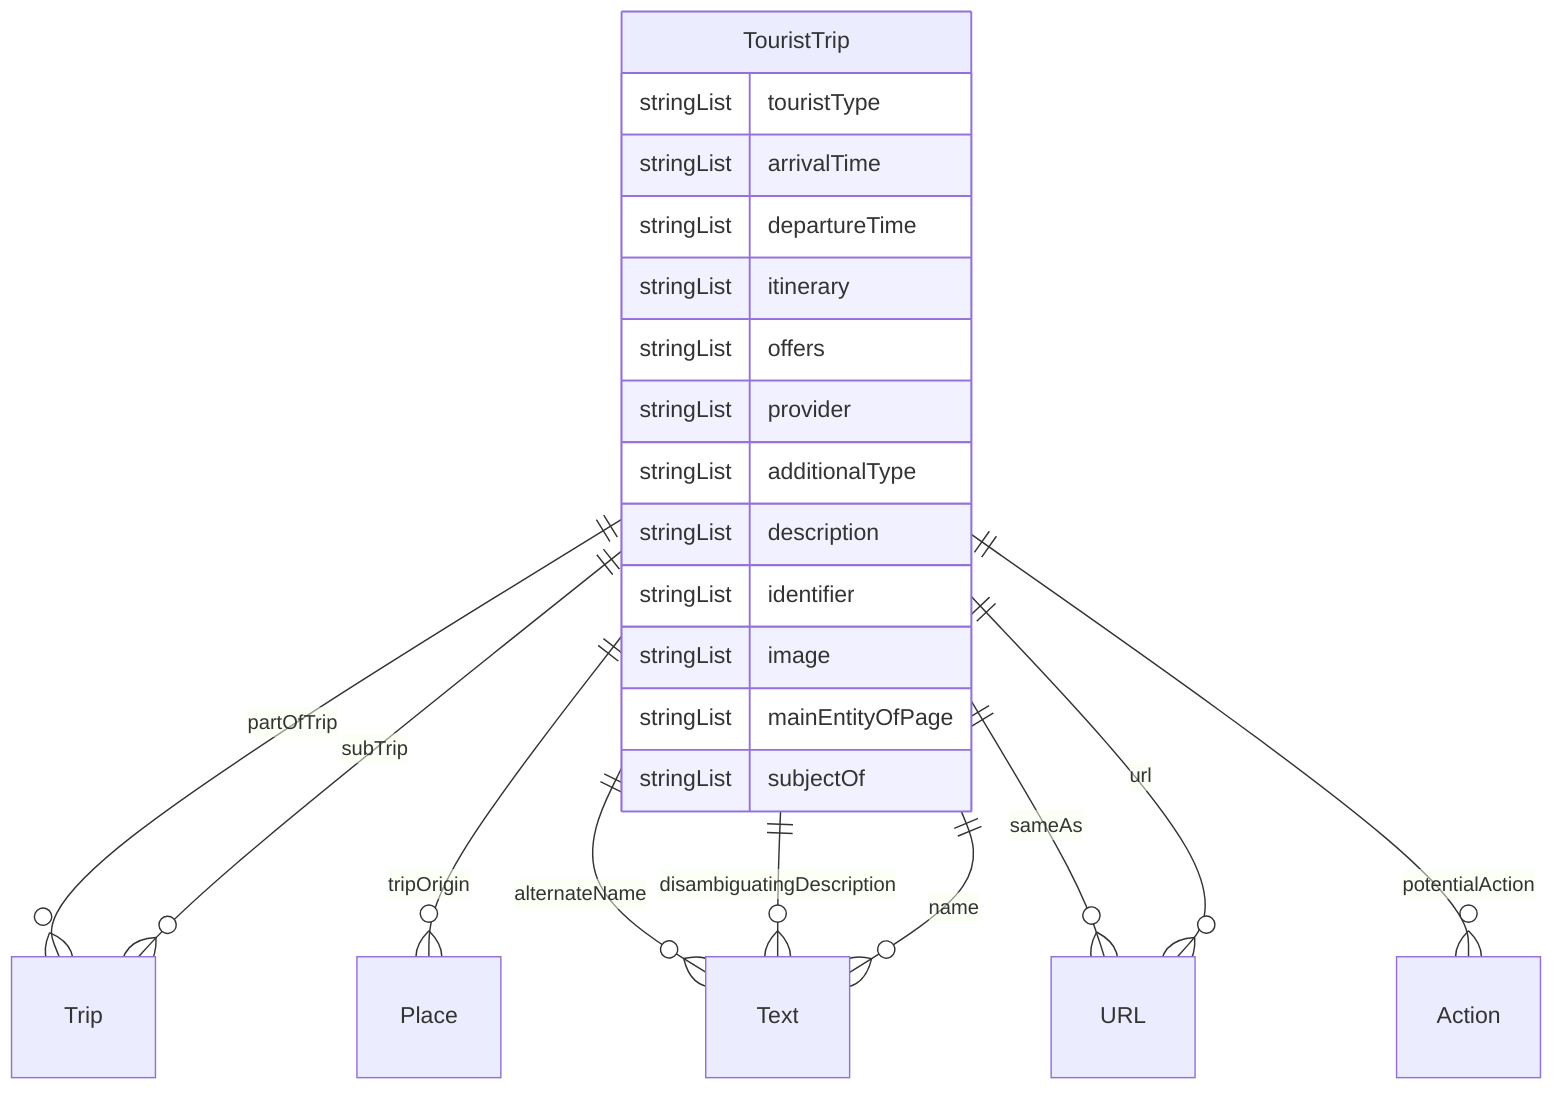 erDiagram
TouristTrip {
    stringList touristType  
    stringList arrivalTime  
    stringList departureTime  
    stringList itinerary  
    stringList offers  
    stringList provider  
    stringList additionalType  
    stringList description  
    stringList identifier  
    stringList image  
    stringList mainEntityOfPage  
    stringList subjectOf  
}

TouristTrip ||--}o Trip : "partOfTrip"
TouristTrip ||--}o Trip : "subTrip"
TouristTrip ||--}o Place : "tripOrigin"
TouristTrip ||--}o Text : "alternateName"
TouristTrip ||--}o Text : "disambiguatingDescription"
TouristTrip ||--}o Text : "name"
TouristTrip ||--}o URL : "sameAs"
TouristTrip ||--}o Action : "potentialAction"
TouristTrip ||--}o URL : "url"